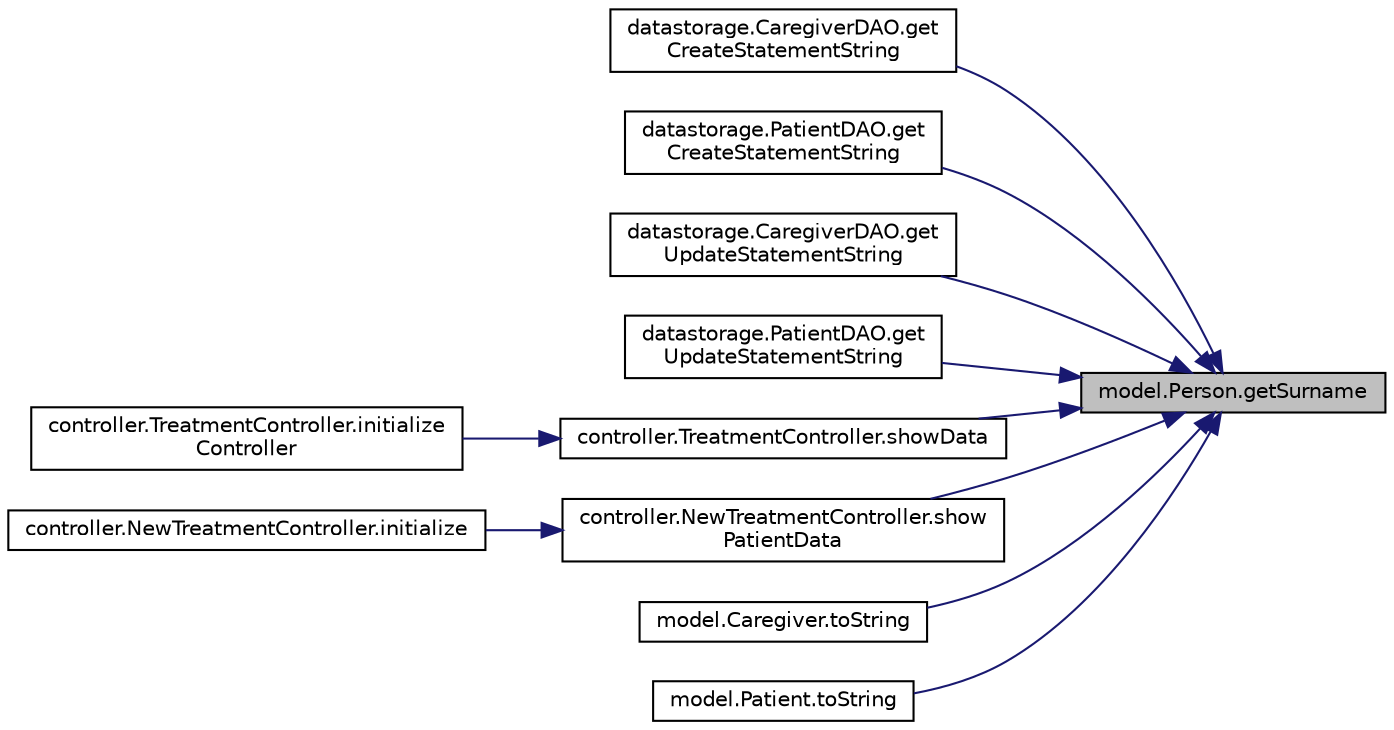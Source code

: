 digraph "model.Person.getSurname"
{
 // LATEX_PDF_SIZE
  edge [fontname="Helvetica",fontsize="10",labelfontname="Helvetica",labelfontsize="10"];
  node [fontname="Helvetica",fontsize="10",shape=record];
  rankdir="RL";
  Node1 [label="model.Person.getSurname",height=0.2,width=0.4,color="black", fillcolor="grey75", style="filled", fontcolor="black",tooltip=" "];
  Node1 -> Node2 [dir="back",color="midnightblue",fontsize="10",style="solid",fontname="Helvetica"];
  Node2 [label="datastorage.CaregiverDAO.get\lCreateStatementString",height=0.2,width=0.4,color="black", fillcolor="white", style="filled",URL="$classdatastorage_1_1_caregiver_d_a_o.html#a80844e35f12ca42ed8d4db7487e065cb",tooltip=" "];
  Node1 -> Node3 [dir="back",color="midnightblue",fontsize="10",style="solid",fontname="Helvetica"];
  Node3 [label="datastorage.PatientDAO.get\lCreateStatementString",height=0.2,width=0.4,color="black", fillcolor="white", style="filled",URL="$classdatastorage_1_1_patient_d_a_o.html#aefd80505217647041f73e97d3954a449",tooltip=" "];
  Node1 -> Node4 [dir="back",color="midnightblue",fontsize="10",style="solid",fontname="Helvetica"];
  Node4 [label="datastorage.CaregiverDAO.get\lUpdateStatementString",height=0.2,width=0.4,color="black", fillcolor="white", style="filled",URL="$classdatastorage_1_1_caregiver_d_a_o.html#adb4ac67ab60d0bc6325da8ff668bbc3f",tooltip=" "];
  Node1 -> Node5 [dir="back",color="midnightblue",fontsize="10",style="solid",fontname="Helvetica"];
  Node5 [label="datastorage.PatientDAO.get\lUpdateStatementString",height=0.2,width=0.4,color="black", fillcolor="white", style="filled",URL="$classdatastorage_1_1_patient_d_a_o.html#ad1c346493af83f65b8b5b5198f9c7e55",tooltip=" "];
  Node1 -> Node6 [dir="back",color="midnightblue",fontsize="10",style="solid",fontname="Helvetica"];
  Node6 [label="controller.TreatmentController.showData",height=0.2,width=0.4,color="black", fillcolor="white", style="filled",URL="$classcontroller_1_1_treatment_controller.html#a8c1d89f665772981480a87c475591426",tooltip=" "];
  Node6 -> Node7 [dir="back",color="midnightblue",fontsize="10",style="solid",fontname="Helvetica"];
  Node7 [label="controller.TreatmentController.initialize\lController",height=0.2,width=0.4,color="black", fillcolor="white", style="filled",URL="$classcontroller_1_1_treatment_controller.html#a14be0c5a3f94f6cbdf40a69a4f06d62a",tooltip=" "];
  Node1 -> Node8 [dir="back",color="midnightblue",fontsize="10",style="solid",fontname="Helvetica"];
  Node8 [label="controller.NewTreatmentController.show\lPatientData",height=0.2,width=0.4,color="black", fillcolor="white", style="filled",URL="$classcontroller_1_1_new_treatment_controller.html#af86c5f9a41cc64da0483f80c066baf35",tooltip=" "];
  Node8 -> Node9 [dir="back",color="midnightblue",fontsize="10",style="solid",fontname="Helvetica"];
  Node9 [label="controller.NewTreatmentController.initialize",height=0.2,width=0.4,color="black", fillcolor="white", style="filled",URL="$classcontroller_1_1_new_treatment_controller.html#a4e4898196d44a32033ef2af94d5bf4da",tooltip=" "];
  Node1 -> Node10 [dir="back",color="midnightblue",fontsize="10",style="solid",fontname="Helvetica"];
  Node10 [label="model.Caregiver.toString",height=0.2,width=0.4,color="black", fillcolor="white", style="filled",URL="$classmodel_1_1_caregiver.html#adb76bf07c2a11a1aed2d4adaca2cf8c5",tooltip=" "];
  Node1 -> Node11 [dir="back",color="midnightblue",fontsize="10",style="solid",fontname="Helvetica"];
  Node11 [label="model.Patient.toString",height=0.2,width=0.4,color="black", fillcolor="white", style="filled",URL="$classmodel_1_1_patient.html#a75c073d8bf4fbb90f77a67ad219d89a3",tooltip=" "];
}

